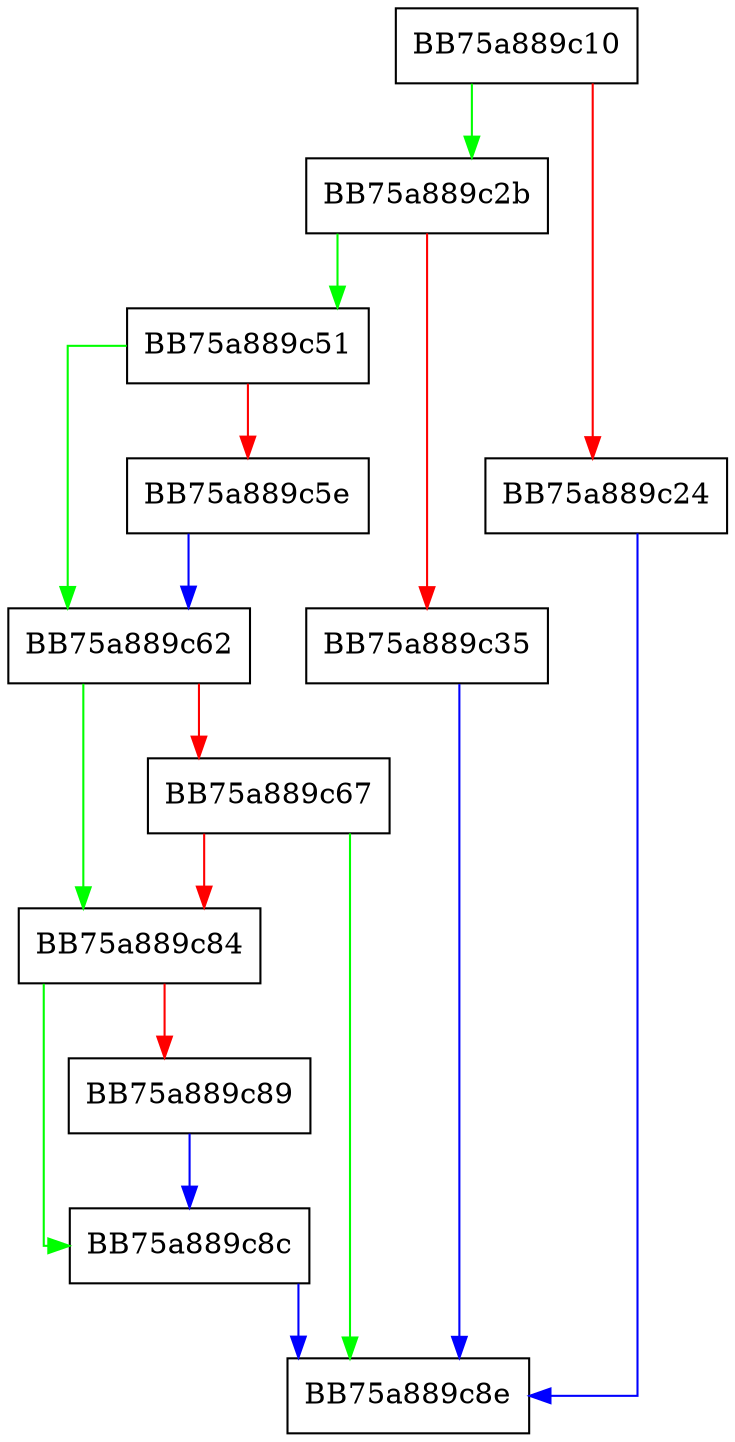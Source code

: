 digraph withBOMWrite {
  node [shape="box"];
  graph [splines=ortho];
  BB75a889c10 -> BB75a889c2b [color="green"];
  BB75a889c10 -> BB75a889c24 [color="red"];
  BB75a889c24 -> BB75a889c8e [color="blue"];
  BB75a889c2b -> BB75a889c51 [color="green"];
  BB75a889c2b -> BB75a889c35 [color="red"];
  BB75a889c35 -> BB75a889c8e [color="blue"];
  BB75a889c51 -> BB75a889c62 [color="green"];
  BB75a889c51 -> BB75a889c5e [color="red"];
  BB75a889c5e -> BB75a889c62 [color="blue"];
  BB75a889c62 -> BB75a889c84 [color="green"];
  BB75a889c62 -> BB75a889c67 [color="red"];
  BB75a889c67 -> BB75a889c8e [color="green"];
  BB75a889c67 -> BB75a889c84 [color="red"];
  BB75a889c84 -> BB75a889c8c [color="green"];
  BB75a889c84 -> BB75a889c89 [color="red"];
  BB75a889c89 -> BB75a889c8c [color="blue"];
  BB75a889c8c -> BB75a889c8e [color="blue"];
}